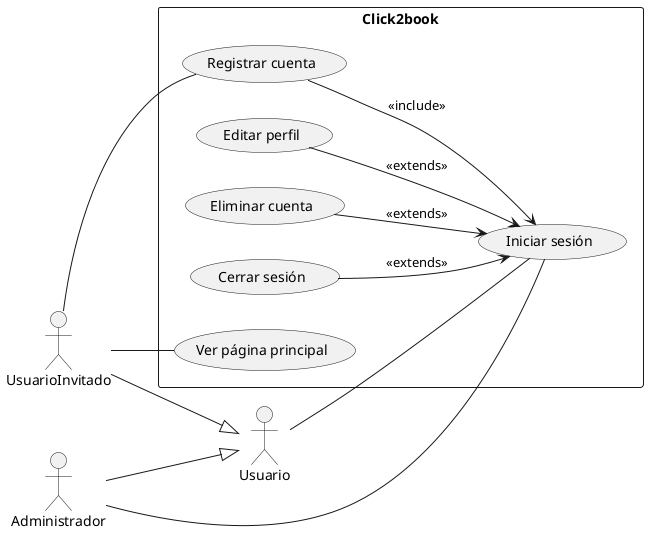 @startuml Diagrama

left to right direction
skinparam packageStyle rectangle

actor Usuario 
actor UsuarioInvitado
actor Administrador

UsuarioInvitado --|> Usuario
Administrador --|> Usuario

rectangle Click2book {
  Usuario -- (Iniciar sesión)
  (Registrar cuenta) --> (Iniciar sesión) : <<include>>
  (Editar perfil) --> (Iniciar sesión) : <<extends>>
  (Eliminar cuenta) --> (Iniciar sesión) : <<extends>>
  (Cerrar sesión) --> (Iniciar sesión) : <<extends>>

  UsuarioInvitado -- (Registrar cuenta)
  UsuarioInvitado -- (Ver página principal)
  Administrador -- (Iniciar sesión)
}
@enduml